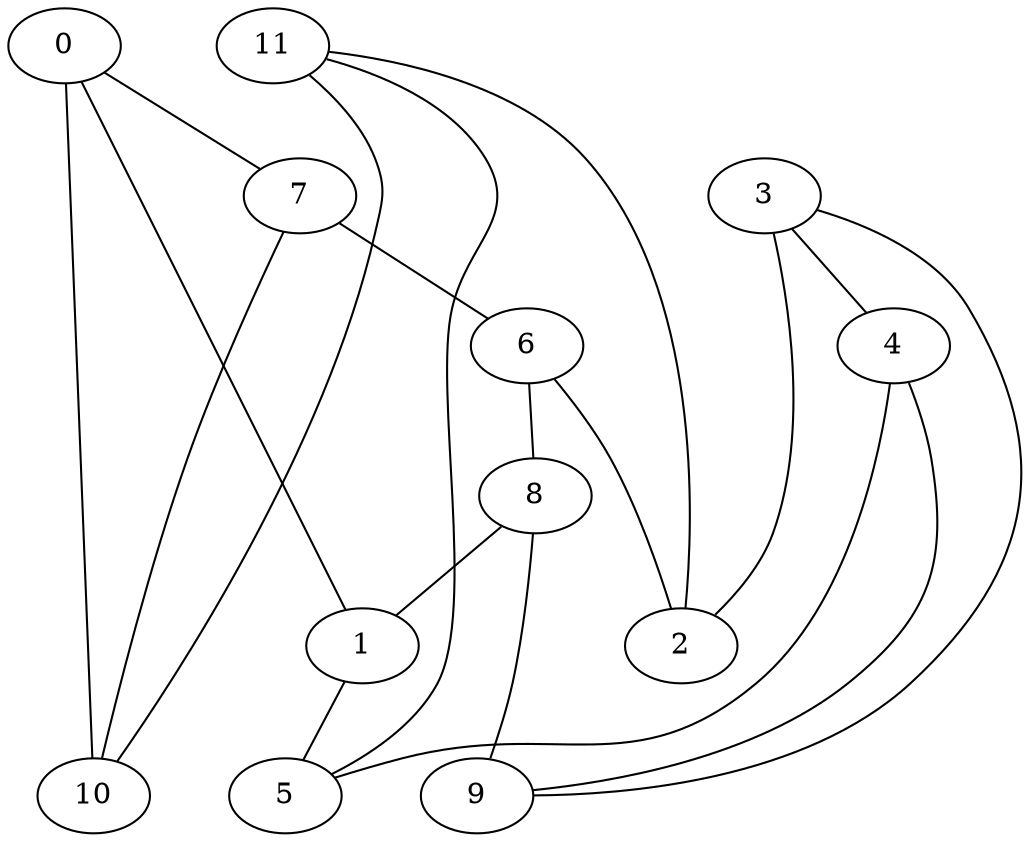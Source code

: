 strict graph {


	"0" [  weight=0 ];

	"0" -- "7" [  weight=0 ];

	"0" -- "10" [  weight=0 ];

	"0" -- "1" [  weight=0 ];

	"7" [  weight=0 ];

	"7" -- "6" [  weight=0 ];

	"7" [  weight=0 ];

	"7" -- "10" [  weight=0 ];

	"6" [  weight=0 ];

	"6" -- "7" [  weight=0 ];

	"6" -- "8" [  weight=0 ];

	"6" -- "2" [  weight=0 ];

	"11" [  weight=0 ];

	"11" -- "2" [  weight=0 ];

	"11" -- "10" [  weight=0 ];

	"11" -- "5" [  weight=0 ];

	"8" [  weight=0 ];

	"8" -- "6" [  weight=0 ];

	"8" -- "1" [  weight=0 ];

	"8" -- "9" [  weight=0 ];

	"1" [  weight=0 ];

	"1" -- "8" [  weight=0 ];

	"1" [  weight=0 ];

	"1" -- "5" [  weight=0 ];

	"3" [  weight=0 ];

	"3" -- "4" [  weight=0 ];

	"3" -- "9" [  weight=0 ];

	"3" -- "2" [  weight=0 ];

	"4" [  weight=0 ];

	"4" -- "5" [  weight=0 ];

	"4" -- "3" [  weight=0 ];

	"4" -- "9" [  weight=0 ];

	"5" [  weight=0 ];

	"5" -- "1" [  weight=0 ];

	"5" -- "4" [  weight=0 ];

	"5" -- "11" [  weight=0 ];

	"10" [  weight=0 ];

	"10" [  weight=0 ];

	"10" -- "11" [  weight=0 ];

	"10" -- "7" [  weight=0 ];

	"9" [  weight=0 ];

	"9" -- "8" [  weight=0 ];

	"9" -- "3" [  weight=0 ];

	"9" -- "4" [  weight=0 ];

	"2" [  weight=0 ];

	"2" -- "11" [  weight=0 ];

	"2" -- "3" [  weight=0 ];

	"2" -- "6" [  weight=0 ];

}
